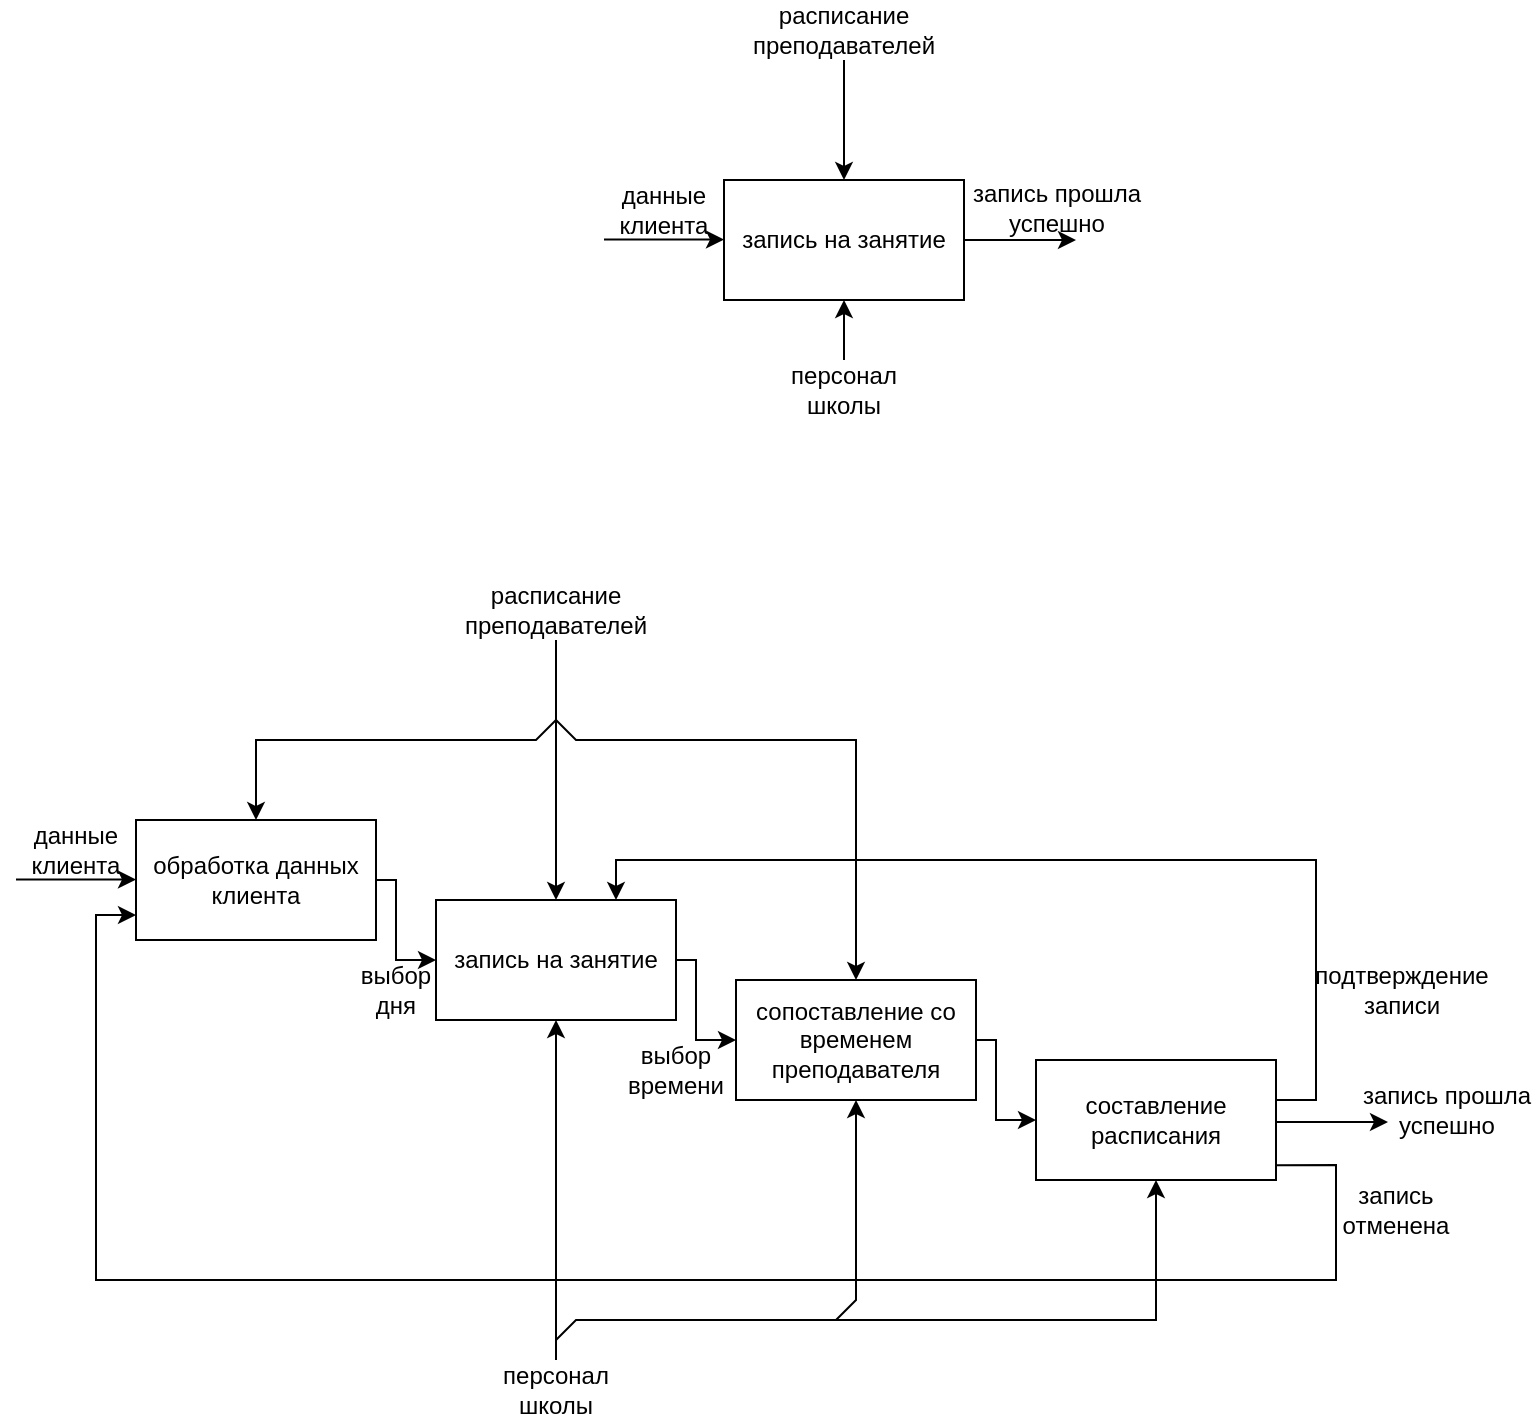 <mxfile version="22.0.6" type="github" pages="2">
  <diagram name="Страница — 1" id="3wYISDnfH8heLaw9wXvl">
    <mxGraphModel dx="2258" dy="776" grid="1" gridSize="10" guides="1" tooltips="1" connect="1" arrows="1" fold="1" page="1" pageScale="1" pageWidth="827" pageHeight="1169" math="0" shadow="0">
      <root>
        <mxCell id="0" />
        <mxCell id="1" parent="0" />
        <mxCell id="nEVIxbESRNPv_ssSTg9u-3" style="edgeStyle=orthogonalEdgeStyle;rounded=0;orthogonalLoop=1;jettySize=auto;html=1;exitX=1;exitY=0.5;exitDx=0;exitDy=0;" edge="1" parent="1" source="nEVIxbESRNPv_ssSTg9u-1">
          <mxGeometry relative="1" as="geometry">
            <mxPoint x="530" y="190" as="targetPoint" />
          </mxGeometry>
        </mxCell>
        <mxCell id="nEVIxbESRNPv_ssSTg9u-1" value="запись на занятие" style="rounded=0;whiteSpace=wrap;html=1;" vertex="1" parent="1">
          <mxGeometry x="354" y="160" width="120" height="60" as="geometry" />
        </mxCell>
        <mxCell id="nEVIxbESRNPv_ssSTg9u-2" value="" style="endArrow=classic;html=1;rounded=0;entryX=0.5;entryY=0;entryDx=0;entryDy=0;" edge="1" parent="1" target="nEVIxbESRNPv_ssSTg9u-1">
          <mxGeometry width="50" height="50" relative="1" as="geometry">
            <mxPoint x="414" y="100" as="sourcePoint" />
            <mxPoint x="420" y="100" as="targetPoint" />
          </mxGeometry>
        </mxCell>
        <mxCell id="nEVIxbESRNPv_ssSTg9u-6" value="" style="endArrow=classic;html=1;rounded=0;" edge="1" parent="1">
          <mxGeometry width="50" height="50" relative="1" as="geometry">
            <mxPoint x="294" y="189.78" as="sourcePoint" />
            <mxPoint x="354" y="189.78" as="targetPoint" />
          </mxGeometry>
        </mxCell>
        <mxCell id="nEVIxbESRNPv_ssSTg9u-7" value="" style="endArrow=classic;html=1;rounded=0;entryX=0.5;entryY=1;entryDx=0;entryDy=0;" edge="1" parent="1" target="nEVIxbESRNPv_ssSTg9u-1">
          <mxGeometry width="50" height="50" relative="1" as="geometry">
            <mxPoint x="414" y="250" as="sourcePoint" />
            <mxPoint x="430" y="230" as="targetPoint" />
          </mxGeometry>
        </mxCell>
        <mxCell id="nEVIxbESRNPv_ssSTg9u-8" value="расписание преподавателей" style="text;html=1;strokeColor=none;fillColor=none;align=center;verticalAlign=middle;whiteSpace=wrap;rounded=0;" vertex="1" parent="1">
          <mxGeometry x="384" y="70" width="60" height="30" as="geometry" />
        </mxCell>
        <mxCell id="nEVIxbESRNPv_ssSTg9u-9" value="данные клиента" style="text;html=1;strokeColor=none;fillColor=none;align=center;verticalAlign=middle;whiteSpace=wrap;rounded=0;" vertex="1" parent="1">
          <mxGeometry x="294" y="160" width="60" height="30" as="geometry" />
        </mxCell>
        <mxCell id="nEVIxbESRNPv_ssSTg9u-10" value="запись прошла успешно" style="text;html=1;strokeColor=none;fillColor=none;align=center;verticalAlign=middle;whiteSpace=wrap;rounded=0;" vertex="1" parent="1">
          <mxGeometry x="475" y="159" width="91" height="30" as="geometry" />
        </mxCell>
        <mxCell id="nEVIxbESRNPv_ssSTg9u-11" value="персонал школы" style="text;html=1;strokeColor=none;fillColor=none;align=center;verticalAlign=middle;whiteSpace=wrap;rounded=0;" vertex="1" parent="1">
          <mxGeometry x="384" y="250" width="60" height="30" as="geometry" />
        </mxCell>
        <mxCell id="nEVIxbESRNPv_ssSTg9u-24" style="edgeStyle=orthogonalEdgeStyle;rounded=0;orthogonalLoop=1;jettySize=auto;html=1;entryX=0;entryY=0.5;entryDx=0;entryDy=0;" edge="1" parent="1" source="nEVIxbESRNPv_ssSTg9u-13" target="nEVIxbESRNPv_ssSTg9u-23">
          <mxGeometry relative="1" as="geometry">
            <Array as="points">
              <mxPoint x="340" y="550" />
              <mxPoint x="340" y="590" />
            </Array>
          </mxGeometry>
        </mxCell>
        <mxCell id="nEVIxbESRNPv_ssSTg9u-13" value="запись на занятие" style="rounded=0;whiteSpace=wrap;html=1;" vertex="1" parent="1">
          <mxGeometry x="210" y="520" width="120" height="60" as="geometry" />
        </mxCell>
        <mxCell id="nEVIxbESRNPv_ssSTg9u-14" value="" style="endArrow=classic;html=1;rounded=0;entryX=0.5;entryY=0;entryDx=0;entryDy=0;" edge="1" parent="1" target="nEVIxbESRNPv_ssSTg9u-13">
          <mxGeometry width="50" height="50" relative="1" as="geometry">
            <mxPoint x="270" y="390" as="sourcePoint" />
            <mxPoint x="276" y="390" as="targetPoint" />
          </mxGeometry>
        </mxCell>
        <mxCell id="nEVIxbESRNPv_ssSTg9u-15" value="расписание преподавателей" style="text;html=1;strokeColor=none;fillColor=none;align=center;verticalAlign=middle;whiteSpace=wrap;rounded=0;" vertex="1" parent="1">
          <mxGeometry x="240" y="360" width="60" height="30" as="geometry" />
        </mxCell>
        <mxCell id="nEVIxbESRNPv_ssSTg9u-18" style="edgeStyle=orthogonalEdgeStyle;rounded=0;orthogonalLoop=1;jettySize=auto;html=1;entryX=0;entryY=0.5;entryDx=0;entryDy=0;" edge="1" parent="1" source="nEVIxbESRNPv_ssSTg9u-16" target="nEVIxbESRNPv_ssSTg9u-13">
          <mxGeometry relative="1" as="geometry">
            <Array as="points">
              <mxPoint x="190" y="510" />
              <mxPoint x="190" y="550" />
            </Array>
          </mxGeometry>
        </mxCell>
        <mxCell id="nEVIxbESRNPv_ssSTg9u-16" value="обработка данных клиента" style="rounded=0;whiteSpace=wrap;html=1;" vertex="1" parent="1">
          <mxGeometry x="60" y="480" width="120" height="60" as="geometry" />
        </mxCell>
        <mxCell id="nEVIxbESRNPv_ssSTg9u-19" value="" style="endArrow=classic;html=1;rounded=0;" edge="1" parent="1">
          <mxGeometry width="50" height="50" relative="1" as="geometry">
            <mxPoint y="509.78" as="sourcePoint" />
            <mxPoint x="60" y="509.78" as="targetPoint" />
          </mxGeometry>
        </mxCell>
        <mxCell id="nEVIxbESRNPv_ssSTg9u-20" value="данные клиента" style="text;html=1;strokeColor=none;fillColor=none;align=center;verticalAlign=middle;whiteSpace=wrap;rounded=0;" vertex="1" parent="1">
          <mxGeometry y="480" width="60" height="30" as="geometry" />
        </mxCell>
        <mxCell id="nEVIxbESRNPv_ssSTg9u-21" value="выбор дня" style="text;html=1;strokeColor=none;fillColor=none;align=center;verticalAlign=middle;whiteSpace=wrap;rounded=0;" vertex="1" parent="1">
          <mxGeometry x="160" y="550" width="60" height="30" as="geometry" />
        </mxCell>
        <mxCell id="nEVIxbESRNPv_ssSTg9u-22" value="" style="endArrow=classic;html=1;rounded=0;entryX=0.5;entryY=0;entryDx=0;entryDy=0;" edge="1" parent="1" target="nEVIxbESRNPv_ssSTg9u-16">
          <mxGeometry width="50" height="50" relative="1" as="geometry">
            <mxPoint x="270" y="430" as="sourcePoint" />
            <mxPoint x="310" y="450" as="targetPoint" />
            <Array as="points">
              <mxPoint x="260" y="440" />
              <mxPoint x="120" y="440" />
            </Array>
          </mxGeometry>
        </mxCell>
        <mxCell id="nEVIxbESRNPv_ssSTg9u-27" style="edgeStyle=orthogonalEdgeStyle;rounded=0;orthogonalLoop=1;jettySize=auto;html=1;entryX=0;entryY=0.5;entryDx=0;entryDy=0;" edge="1" parent="1" source="nEVIxbESRNPv_ssSTg9u-23" target="nEVIxbESRNPv_ssSTg9u-26">
          <mxGeometry relative="1" as="geometry">
            <Array as="points">
              <mxPoint x="490" y="590" />
              <mxPoint x="490" y="630" />
            </Array>
          </mxGeometry>
        </mxCell>
        <mxCell id="nEVIxbESRNPv_ssSTg9u-23" value="сопоставление со временем преподавателя" style="rounded=0;whiteSpace=wrap;html=1;" vertex="1" parent="1">
          <mxGeometry x="360" y="560" width="120" height="60" as="geometry" />
        </mxCell>
        <mxCell id="nEVIxbESRNPv_ssSTg9u-25" value="выбор времени" style="text;html=1;strokeColor=none;fillColor=none;align=center;verticalAlign=middle;whiteSpace=wrap;rounded=0;" vertex="1" parent="1">
          <mxGeometry x="300" y="590" width="60" height="30" as="geometry" />
        </mxCell>
        <mxCell id="nEVIxbESRNPv_ssSTg9u-26" value="составление расписания" style="rounded=0;whiteSpace=wrap;html=1;" vertex="1" parent="1">
          <mxGeometry x="510" y="600" width="120" height="60" as="geometry" />
        </mxCell>
        <mxCell id="nEVIxbESRNPv_ssSTg9u-28" style="edgeStyle=orthogonalEdgeStyle;rounded=0;orthogonalLoop=1;jettySize=auto;html=1;exitX=1;exitY=0.5;exitDx=0;exitDy=0;" edge="1" parent="1">
          <mxGeometry relative="1" as="geometry">
            <mxPoint x="686" y="631" as="targetPoint" />
            <mxPoint x="630" y="631" as="sourcePoint" />
          </mxGeometry>
        </mxCell>
        <mxCell id="nEVIxbESRNPv_ssSTg9u-29" value="запись прошла успешно" style="text;html=1;strokeColor=none;fillColor=none;align=center;verticalAlign=middle;whiteSpace=wrap;rounded=0;" vertex="1" parent="1">
          <mxGeometry x="670" y="610" width="91" height="30" as="geometry" />
        </mxCell>
        <mxCell id="nEVIxbESRNPv_ssSTg9u-30" value="" style="endArrow=classic;html=1;rounded=0;entryX=0.5;entryY=0;entryDx=0;entryDy=0;" edge="1" parent="1" target="nEVIxbESRNPv_ssSTg9u-23">
          <mxGeometry width="50" height="50" relative="1" as="geometry">
            <mxPoint x="270" y="430" as="sourcePoint" />
            <mxPoint x="340" y="580" as="targetPoint" />
            <Array as="points">
              <mxPoint x="280" y="440" />
              <mxPoint x="420" y="440" />
            </Array>
          </mxGeometry>
        </mxCell>
        <mxCell id="nEVIxbESRNPv_ssSTg9u-31" value="" style="endArrow=classic;html=1;rounded=0;entryX=0.5;entryY=1;entryDx=0;entryDy=0;exitX=0.5;exitY=0;exitDx=0;exitDy=0;" edge="1" parent="1" source="nEVIxbESRNPv_ssSTg9u-32">
          <mxGeometry width="50" height="50" relative="1" as="geometry">
            <mxPoint x="270" y="610" as="sourcePoint" />
            <mxPoint x="270" y="580" as="targetPoint" />
          </mxGeometry>
        </mxCell>
        <mxCell id="nEVIxbESRNPv_ssSTg9u-32" value="персонал школы" style="text;html=1;strokeColor=none;fillColor=none;align=center;verticalAlign=middle;whiteSpace=wrap;rounded=0;" vertex="1" parent="1">
          <mxGeometry x="240" y="750" width="60" height="30" as="geometry" />
        </mxCell>
        <mxCell id="nEVIxbESRNPv_ssSTg9u-33" value="" style="endArrow=classic;html=1;rounded=0;entryX=0.5;entryY=1;entryDx=0;entryDy=0;" edge="1" parent="1" target="nEVIxbESRNPv_ssSTg9u-26">
          <mxGeometry width="50" height="50" relative="1" as="geometry">
            <mxPoint x="270" y="740" as="sourcePoint" />
            <mxPoint x="340" y="690" as="targetPoint" />
            <Array as="points">
              <mxPoint x="280" y="730" />
              <mxPoint x="570" y="730" />
            </Array>
          </mxGeometry>
        </mxCell>
        <mxCell id="nEVIxbESRNPv_ssSTg9u-34" value="" style="endArrow=classic;html=1;rounded=0;entryX=0.5;entryY=1;entryDx=0;entryDy=0;" edge="1" parent="1" target="nEVIxbESRNPv_ssSTg9u-23">
          <mxGeometry width="50" height="50" relative="1" as="geometry">
            <mxPoint x="410" y="730" as="sourcePoint" />
            <mxPoint x="450" y="690" as="targetPoint" />
            <Array as="points">
              <mxPoint x="420" y="720" />
            </Array>
          </mxGeometry>
        </mxCell>
        <mxCell id="nEVIxbESRNPv_ssSTg9u-35" value="" style="endArrow=classic;html=1;rounded=0;exitX=1.002;exitY=0.877;exitDx=0;exitDy=0;entryX=0;entryY=0.75;entryDx=0;entryDy=0;exitPerimeter=0;" edge="1" parent="1" source="nEVIxbESRNPv_ssSTg9u-26">
          <mxGeometry width="50" height="50" relative="1" as="geometry">
            <mxPoint x="629.64" y="654.82" as="sourcePoint" />
            <mxPoint x="60" y="527.5" as="targetPoint" />
            <Array as="points">
              <mxPoint x="660" y="652.5" />
              <mxPoint x="660" y="710" />
              <mxPoint x="40" y="710" />
              <mxPoint x="40" y="527.5" />
            </Array>
          </mxGeometry>
        </mxCell>
        <mxCell id="nEVIxbESRNPv_ssSTg9u-36" value="запись отменена" style="text;html=1;strokeColor=none;fillColor=none;align=center;verticalAlign=middle;whiteSpace=wrap;rounded=0;" vertex="1" parent="1">
          <mxGeometry x="660" y="660" width="60" height="30" as="geometry" />
        </mxCell>
        <mxCell id="nEVIxbESRNPv_ssSTg9u-37" value="" style="endArrow=classic;html=1;rounded=0;entryX=0.75;entryY=0;entryDx=0;entryDy=0;" edge="1" parent="1" target="nEVIxbESRNPv_ssSTg9u-13">
          <mxGeometry width="50" height="50" relative="1" as="geometry">
            <mxPoint x="630" y="620" as="sourcePoint" />
            <mxPoint x="680" y="570" as="targetPoint" />
            <Array as="points">
              <mxPoint x="650" y="620" />
              <mxPoint x="650" y="500" />
              <mxPoint x="300" y="500" />
            </Array>
          </mxGeometry>
        </mxCell>
        <mxCell id="nEVIxbESRNPv_ssSTg9u-38" value="подтверждение записи" style="text;html=1;strokeColor=none;fillColor=none;align=center;verticalAlign=middle;whiteSpace=wrap;rounded=0;" vertex="1" parent="1">
          <mxGeometry x="663" y="550" width="60" height="30" as="geometry" />
        </mxCell>
      </root>
    </mxGraphModel>
  </diagram>
  <diagram id="FoMCRWbbe0gIqpOy0_dH" name="Страница — 2">
    <mxGraphModel dx="2006" dy="601" grid="0" gridSize="10" guides="1" tooltips="1" connect="1" arrows="1" fold="1" page="1" pageScale="1" pageWidth="827" pageHeight="1169" math="0" shadow="0">
      <root>
        <mxCell id="0" />
        <mxCell id="1" parent="0" />
        <mxCell id="n3Yss2M7EZFZ4rCcTNCR-1" value="неавторизованный &lt;br&gt;пользователь" style="shape=umlActor;verticalLabelPosition=bottom;verticalAlign=top;html=1;outlineConnect=0;" vertex="1" parent="1">
          <mxGeometry x="385" y="120" width="30" height="60" as="geometry" />
        </mxCell>
        <mxCell id="n3Yss2M7EZFZ4rCcTNCR-2" value="вход/регистрация" style="ellipse;whiteSpace=wrap;html=1;" vertex="1" parent="1">
          <mxGeometry x="40" y="20" width="100" height="60" as="geometry" />
        </mxCell>
        <mxCell id="n3Yss2M7EZFZ4rCcTNCR-3" value="просмотр видео" style="ellipse;whiteSpace=wrap;html=1;" vertex="1" parent="1">
          <mxGeometry x="160" y="20" width="100" height="60" as="geometry" />
        </mxCell>
        <mxCell id="n3Yss2M7EZFZ4rCcTNCR-4" value="просмотр специальностей" style="ellipse;whiteSpace=wrap;html=1;" vertex="1" parent="1">
          <mxGeometry x="280" y="20" width="100" height="60" as="geometry" />
        </mxCell>
        <mxCell id="n3Yss2M7EZFZ4rCcTNCR-5" value="просмотр и оставление отзывов" style="ellipse;whiteSpace=wrap;html=1;" vertex="1" parent="1">
          <mxGeometry x="400" y="20" width="100" height="60" as="geometry" />
        </mxCell>
        <mxCell id="n3Yss2M7EZFZ4rCcTNCR-6" value="просмотр преподавателей" style="ellipse;whiteSpace=wrap;html=1;" vertex="1" parent="1">
          <mxGeometry x="520" y="20" width="100" height="60" as="geometry" />
        </mxCell>
        <mxCell id="n3Yss2M7EZFZ4rCcTNCR-7" value="просмотр расписания" style="ellipse;whiteSpace=wrap;html=1;" vertex="1" parent="1">
          <mxGeometry x="640" y="20" width="100" height="60" as="geometry" />
        </mxCell>
        <mxCell id="n3Yss2M7EZFZ4rCcTNCR-14" value="" style="endArrow=none;html=1;rounded=0;" edge="1" parent="1" source="n3Yss2M7EZFZ4rCcTNCR-1">
          <mxGeometry width="50" height="50" relative="1" as="geometry">
            <mxPoint x="350" y="180" as="sourcePoint" />
            <mxPoint x="400" y="110" as="targetPoint" />
            <Array as="points">
              <mxPoint x="400" y="120" />
            </Array>
          </mxGeometry>
        </mxCell>
        <mxCell id="n3Yss2M7EZFZ4rCcTNCR-15" value="преподаватель" style="shape=umlActor;verticalLabelPosition=bottom;verticalAlign=top;html=1;outlineConnect=0;" vertex="1" parent="1">
          <mxGeometry x="90" y="210" width="30" height="60" as="geometry" />
        </mxCell>
        <mxCell id="n3Yss2M7EZFZ4rCcTNCR-16" value="Extends" style="endArrow=block;endSize=16;endFill=0;html=1;rounded=0;exitX=0.5;exitY=0;exitDx=0;exitDy=0;exitPerimeter=0;" edge="1" parent="1" source="n3Yss2M7EZFZ4rCcTNCR-15">
          <mxGeometry x="-0.616" y="145" width="160" relative="1" as="geometry">
            <mxPoint x="120" y="200" as="sourcePoint" />
            <mxPoint x="390" y="130" as="targetPoint" />
            <Array as="points">
              <mxPoint x="105" y="130" />
            </Array>
            <mxPoint as="offset" />
          </mxGeometry>
        </mxCell>
        <mxCell id="n3Yss2M7EZFZ4rCcTNCR-18" value="возможность редактировать расписание занятий" style="ellipse;whiteSpace=wrap;html=1;" vertex="1" parent="1">
          <mxGeometry x="150" y="280" width="110" height="70" as="geometry" />
        </mxCell>
        <mxCell id="n3Yss2M7EZFZ4rCcTNCR-19" value="" style="endArrow=none;html=1;rounded=0;" edge="1" parent="1">
          <mxGeometry width="50" height="50" relative="1" as="geometry">
            <mxPoint x="400" y="110" as="sourcePoint" />
            <mxPoint x="690" y="110" as="targetPoint" />
            <Array as="points">
              <mxPoint x="690" y="110" />
              <mxPoint x="690" y="80" />
            </Array>
          </mxGeometry>
        </mxCell>
        <mxCell id="n3Yss2M7EZFZ4rCcTNCR-20" value="" style="endArrow=none;html=1;rounded=0;exitX=0.5;exitY=1;exitDx=0;exitDy=0;" edge="1" parent="1" source="n3Yss2M7EZFZ4rCcTNCR-2">
          <mxGeometry width="50" height="50" relative="1" as="geometry">
            <mxPoint x="90" y="110" as="sourcePoint" />
            <mxPoint x="400" y="110" as="targetPoint" />
            <Array as="points">
              <mxPoint x="90" y="110" />
            </Array>
          </mxGeometry>
        </mxCell>
        <mxCell id="n3Yss2M7EZFZ4rCcTNCR-21" value="" style="endArrow=none;html=1;rounded=0;entryX=0.5;entryY=1;entryDx=0;entryDy=0;" edge="1" parent="1" target="n3Yss2M7EZFZ4rCcTNCR-3">
          <mxGeometry width="50" height="50" relative="1" as="geometry">
            <mxPoint x="210" y="110" as="sourcePoint" />
            <mxPoint x="260" y="140" as="targetPoint" />
          </mxGeometry>
        </mxCell>
        <mxCell id="n3Yss2M7EZFZ4rCcTNCR-22" value="" style="endArrow=none;html=1;rounded=0;entryX=0.5;entryY=1;entryDx=0;entryDy=0;" edge="1" parent="1">
          <mxGeometry width="50" height="50" relative="1" as="geometry">
            <mxPoint x="329.81" y="110" as="sourcePoint" />
            <mxPoint x="329.81" y="80" as="targetPoint" />
          </mxGeometry>
        </mxCell>
        <mxCell id="n3Yss2M7EZFZ4rCcTNCR-23" value="" style="endArrow=none;html=1;rounded=0;entryX=0.5;entryY=1;entryDx=0;entryDy=0;" edge="1" parent="1">
          <mxGeometry width="50" height="50" relative="1" as="geometry">
            <mxPoint x="449.81" y="110" as="sourcePoint" />
            <mxPoint x="449.81" y="80" as="targetPoint" />
          </mxGeometry>
        </mxCell>
        <mxCell id="n3Yss2M7EZFZ4rCcTNCR-24" value="" style="endArrow=none;html=1;rounded=0;entryX=0.5;entryY=1;entryDx=0;entryDy=0;" edge="1" parent="1">
          <mxGeometry width="50" height="50" relative="1" as="geometry">
            <mxPoint x="569.81" y="110" as="sourcePoint" />
            <mxPoint x="569.81" y="80" as="targetPoint" />
          </mxGeometry>
        </mxCell>
        <mxCell id="n3Yss2M7EZFZ4rCcTNCR-25" value="" style="endArrow=none;html=1;rounded=0;exitX=0.75;exitY=0.1;exitDx=0;exitDy=0;exitPerimeter=0;entryX=0.5;entryY=0;entryDx=0;entryDy=0;" edge="1" parent="1" source="n3Yss2M7EZFZ4rCcTNCR-15" target="n3Yss2M7EZFZ4rCcTNCR-18">
          <mxGeometry width="50" height="50" relative="1" as="geometry">
            <mxPoint x="150" y="260" as="sourcePoint" />
            <mxPoint x="200" y="210" as="targetPoint" />
            <Array as="points">
              <mxPoint x="205" y="216" />
            </Array>
          </mxGeometry>
        </mxCell>
        <mxCell id="n3Yss2M7EZFZ4rCcTNCR-26" value="возможность записаться на занятие" style="ellipse;whiteSpace=wrap;html=1;" vertex="1" parent="1">
          <mxGeometry x="240" y="210" width="110" height="70" as="geometry" />
        </mxCell>
        <mxCell id="n3Yss2M7EZFZ4rCcTNCR-27" value="" style="endArrow=none;html=1;rounded=0;exitX=0.5;exitY=0;exitDx=0;exitDy=0;entryX=0.5;entryY=0.5;entryDx=0;entryDy=0;entryPerimeter=0;" edge="1" parent="1" source="n3Yss2M7EZFZ4rCcTNCR-26" target="n3Yss2M7EZFZ4rCcTNCR-1">
          <mxGeometry width="50" height="50" relative="1" as="geometry">
            <mxPoint x="280" y="200" as="sourcePoint" />
            <mxPoint x="330" y="150" as="targetPoint" />
            <Array as="points">
              <mxPoint x="295" y="150" />
            </Array>
          </mxGeometry>
        </mxCell>
        <mxCell id="n3Yss2M7EZFZ4rCcTNCR-28" value="совершение оплаты" style="ellipse;whiteSpace=wrap;html=1;" vertex="1" parent="1">
          <mxGeometry x="460" y="215" width="90" height="60" as="geometry" />
        </mxCell>
        <mxCell id="n3Yss2M7EZFZ4rCcTNCR-29" value="" style="endArrow=none;html=1;rounded=0;entryX=0.5;entryY=0;entryDx=0;entryDy=0;" edge="1" parent="1" target="n3Yss2M7EZFZ4rCcTNCR-28">
          <mxGeometry width="50" height="50" relative="1" as="geometry">
            <mxPoint x="400" y="150" as="sourcePoint" />
            <mxPoint x="520" y="160" as="targetPoint" />
            <Array as="points">
              <mxPoint x="505" y="150" />
            </Array>
          </mxGeometry>
        </mxCell>
        <mxCell id="n3Yss2M7EZFZ4rCcTNCR-30" value="авторизованный&amp;nbsp;&lt;br&gt;пользователь" style="shape=umlActor;verticalLabelPosition=bottom;verticalAlign=top;html=1;outlineConnect=0;" vertex="1" parent="1">
          <mxGeometry x="660" y="200" width="30" height="60" as="geometry" />
        </mxCell>
        <mxCell id="ZsVCnL6KknSU9HfZcQ1l-1" value="возможность зайти в личный кабинет" style="ellipse;whiteSpace=wrap;html=1;" vertex="1" parent="1">
          <mxGeometry x="540" y="285" width="100" height="60" as="geometry" />
        </mxCell>
        <mxCell id="ZsVCnL6KknSU9HfZcQ1l-2" value="" style="endArrow=none;html=1;rounded=0;exitX=0.5;exitY=0;exitDx=0;exitDy=0;entryX=0.5;entryY=0.5;entryDx=0;entryDy=0;entryPerimeter=0;" edge="1" parent="1" source="ZsVCnL6KknSU9HfZcQ1l-1" target="n3Yss2M7EZFZ4rCcTNCR-30">
          <mxGeometry width="50" height="50" relative="1" as="geometry">
            <mxPoint x="590" y="270" as="sourcePoint" />
            <mxPoint x="640" y="220" as="targetPoint" />
            <Array as="points">
              <mxPoint x="590" y="230" />
            </Array>
          </mxGeometry>
        </mxCell>
        <mxCell id="ZsVCnL6KknSU9HfZcQ1l-4" value="возможность просматривать личное расписание&amp;nbsp;" style="ellipse;whiteSpace=wrap;html=1;" vertex="1" parent="1">
          <mxGeometry x="717" y="280" width="110" height="75" as="geometry" />
        </mxCell>
        <mxCell id="ZsVCnL6KknSU9HfZcQ1l-5" value="" style="endArrow=none;html=1;rounded=0;entryX=0.486;entryY=-0.011;entryDx=0;entryDy=0;entryPerimeter=0;exitX=0.5;exitY=0.5;exitDx=0;exitDy=0;exitPerimeter=0;" edge="1" parent="1" source="n3Yss2M7EZFZ4rCcTNCR-30" target="ZsVCnL6KknSU9HfZcQ1l-4">
          <mxGeometry width="50" height="50" relative="1" as="geometry">
            <mxPoint x="720" y="280" as="sourcePoint" />
            <mxPoint x="770" y="230" as="targetPoint" />
            <Array as="points">
              <mxPoint x="770" y="230" />
            </Array>
          </mxGeometry>
        </mxCell>
        <mxCell id="ZsVCnL6KknSU9HfZcQ1l-6" value="Extends" style="endArrow=block;endSize=16;endFill=0;html=1;rounded=0;exitX=0.5;exitY=0;exitDx=0;exitDy=0;exitPerimeter=0;entryX=0.833;entryY=0.167;entryDx=0;entryDy=0;entryPerimeter=0;" edge="1" parent="1" source="n3Yss2M7EZFZ4rCcTNCR-30" target="n3Yss2M7EZFZ4rCcTNCR-1">
          <mxGeometry x="-0.642" y="-215" width="160" relative="1" as="geometry">
            <mxPoint x="520" y="230" as="sourcePoint" />
            <mxPoint x="805" y="150" as="targetPoint" />
            <Array as="points">
              <mxPoint x="675" y="130" />
            </Array>
            <mxPoint as="offset" />
          </mxGeometry>
        </mxCell>
        <mxCell id="ZsVCnL6KknSU9HfZcQ1l-7" value="администратор" style="shape=umlActor;verticalLabelPosition=bottom;verticalAlign=top;html=1;outlineConnect=0;" vertex="1" parent="1">
          <mxGeometry x="384" y="355" width="30" height="60" as="geometry" />
        </mxCell>
        <mxCell id="ZsVCnL6KknSU9HfZcQ1l-8" value="&lt;font style=&quot;font-size: 11px;&quot;&gt;возможность добавлять пользователей&lt;/font&gt;" style="ellipse;whiteSpace=wrap;html=1;" vertex="1" parent="1">
          <mxGeometry x="230" y="390" width="110" height="70" as="geometry" />
        </mxCell>
        <mxCell id="ZsVCnL6KknSU9HfZcQ1l-9" value="" style="endArrow=none;html=1;rounded=0;entryX=0.25;entryY=0.1;entryDx=0;entryDy=0;entryPerimeter=0;" edge="1" parent="1">
          <mxGeometry width="50" height="50" relative="1" as="geometry">
            <mxPoint x="284" y="390" as="sourcePoint" />
            <mxPoint x="400" y="381" as="targetPoint" />
            <Array as="points">
              <mxPoint x="284" y="380" />
            </Array>
          </mxGeometry>
        </mxCell>
        <mxCell id="ZsVCnL6KknSU9HfZcQ1l-10" value="&lt;font style=&quot;font-size: 9px;&quot;&gt;возможность редактирования информации сайта&lt;/font&gt;" style="ellipse;whiteSpace=wrap;html=1;" vertex="1" parent="1">
          <mxGeometry x="460" y="390" width="110" height="70" as="geometry" />
        </mxCell>
        <mxCell id="ZsVCnL6KknSU9HfZcQ1l-11" value="" style="endArrow=none;html=1;rounded=0;entryX=0.5;entryY=0;entryDx=0;entryDy=0;" edge="1" parent="1" target="ZsVCnL6KknSU9HfZcQ1l-10">
          <mxGeometry width="50" height="50" relative="1" as="geometry">
            <mxPoint x="400" y="380" as="sourcePoint" />
            <mxPoint x="510" y="390" as="targetPoint" />
            <Array as="points">
              <mxPoint x="515" y="380" />
            </Array>
          </mxGeometry>
        </mxCell>
        <mxCell id="ZsVCnL6KknSU9HfZcQ1l-12" value="Extends" style="endArrow=block;endSize=16;endFill=0;html=1;rounded=0;" edge="1" parent="1">
          <mxGeometry x="-0.385" y="480" width="160" relative="1" as="geometry">
            <mxPoint x="400" y="350" as="sourcePoint" />
            <mxPoint x="400" y="220" as="targetPoint" />
            <Array as="points">
              <mxPoint x="400" y="350" />
            </Array>
            <mxPoint as="offset" />
          </mxGeometry>
        </mxCell>
      </root>
    </mxGraphModel>
  </diagram>
</mxfile>
